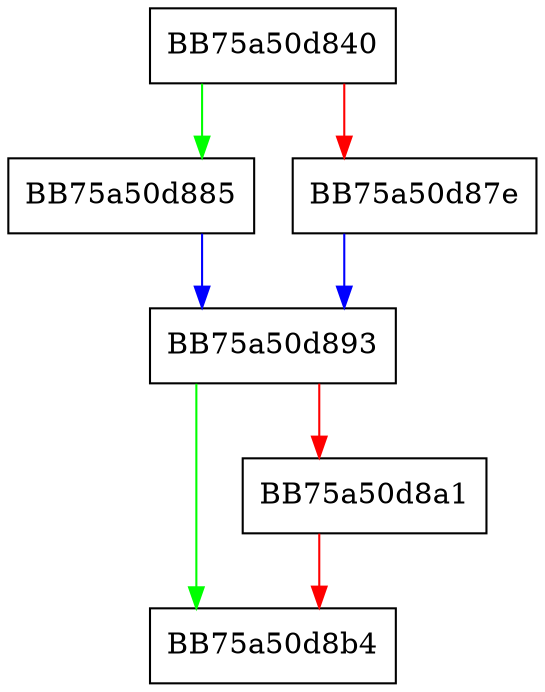 digraph GetBmMetaData {
  node [shape="box"];
  graph [splines=ortho];
  BB75a50d840 -> BB75a50d885 [color="green"];
  BB75a50d840 -> BB75a50d87e [color="red"];
  BB75a50d87e -> BB75a50d893 [color="blue"];
  BB75a50d885 -> BB75a50d893 [color="blue"];
  BB75a50d893 -> BB75a50d8b4 [color="green"];
  BB75a50d893 -> BB75a50d8a1 [color="red"];
  BB75a50d8a1 -> BB75a50d8b4 [color="red"];
}